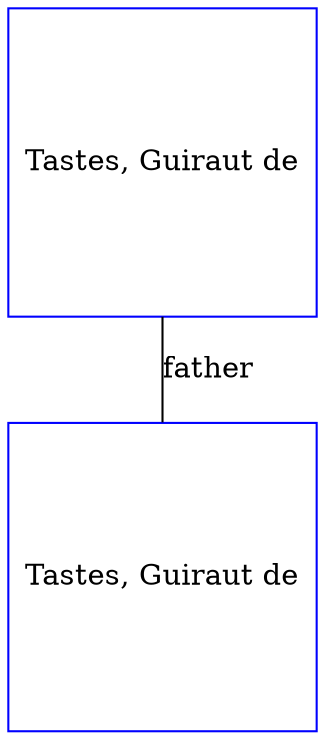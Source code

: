 digraph D {
    edge [dir=none];    node [shape=box];    "015233"   [label="Tastes, Guiraut de", shape=box, regular=1, color="blue"] ;
"005581"   [label="Tastes, Guiraut de", shape=box, regular=1, color="blue"] ;
005581->015233 [label="father",arrowsize=0.0]; 
}